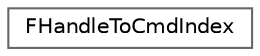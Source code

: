 digraph "Graphical Class Hierarchy"
{
 // INTERACTIVE_SVG=YES
 // LATEX_PDF_SIZE
  bgcolor="transparent";
  edge [fontname=Helvetica,fontsize=10,labelfontname=Helvetica,labelfontsize=10];
  node [fontname=Helvetica,fontsize=10,shape=box,height=0.2,width=0.4];
  rankdir="LR";
  Node0 [id="Node000000",label="FHandleToCmdIndex",height=0.2,width=0.4,color="grey40", fillcolor="white", style="filled",URL="$de/d2b/classFHandleToCmdIndex.html",tooltip="Converts a relative handle to the appropriate index into the Cmds array."];
}

